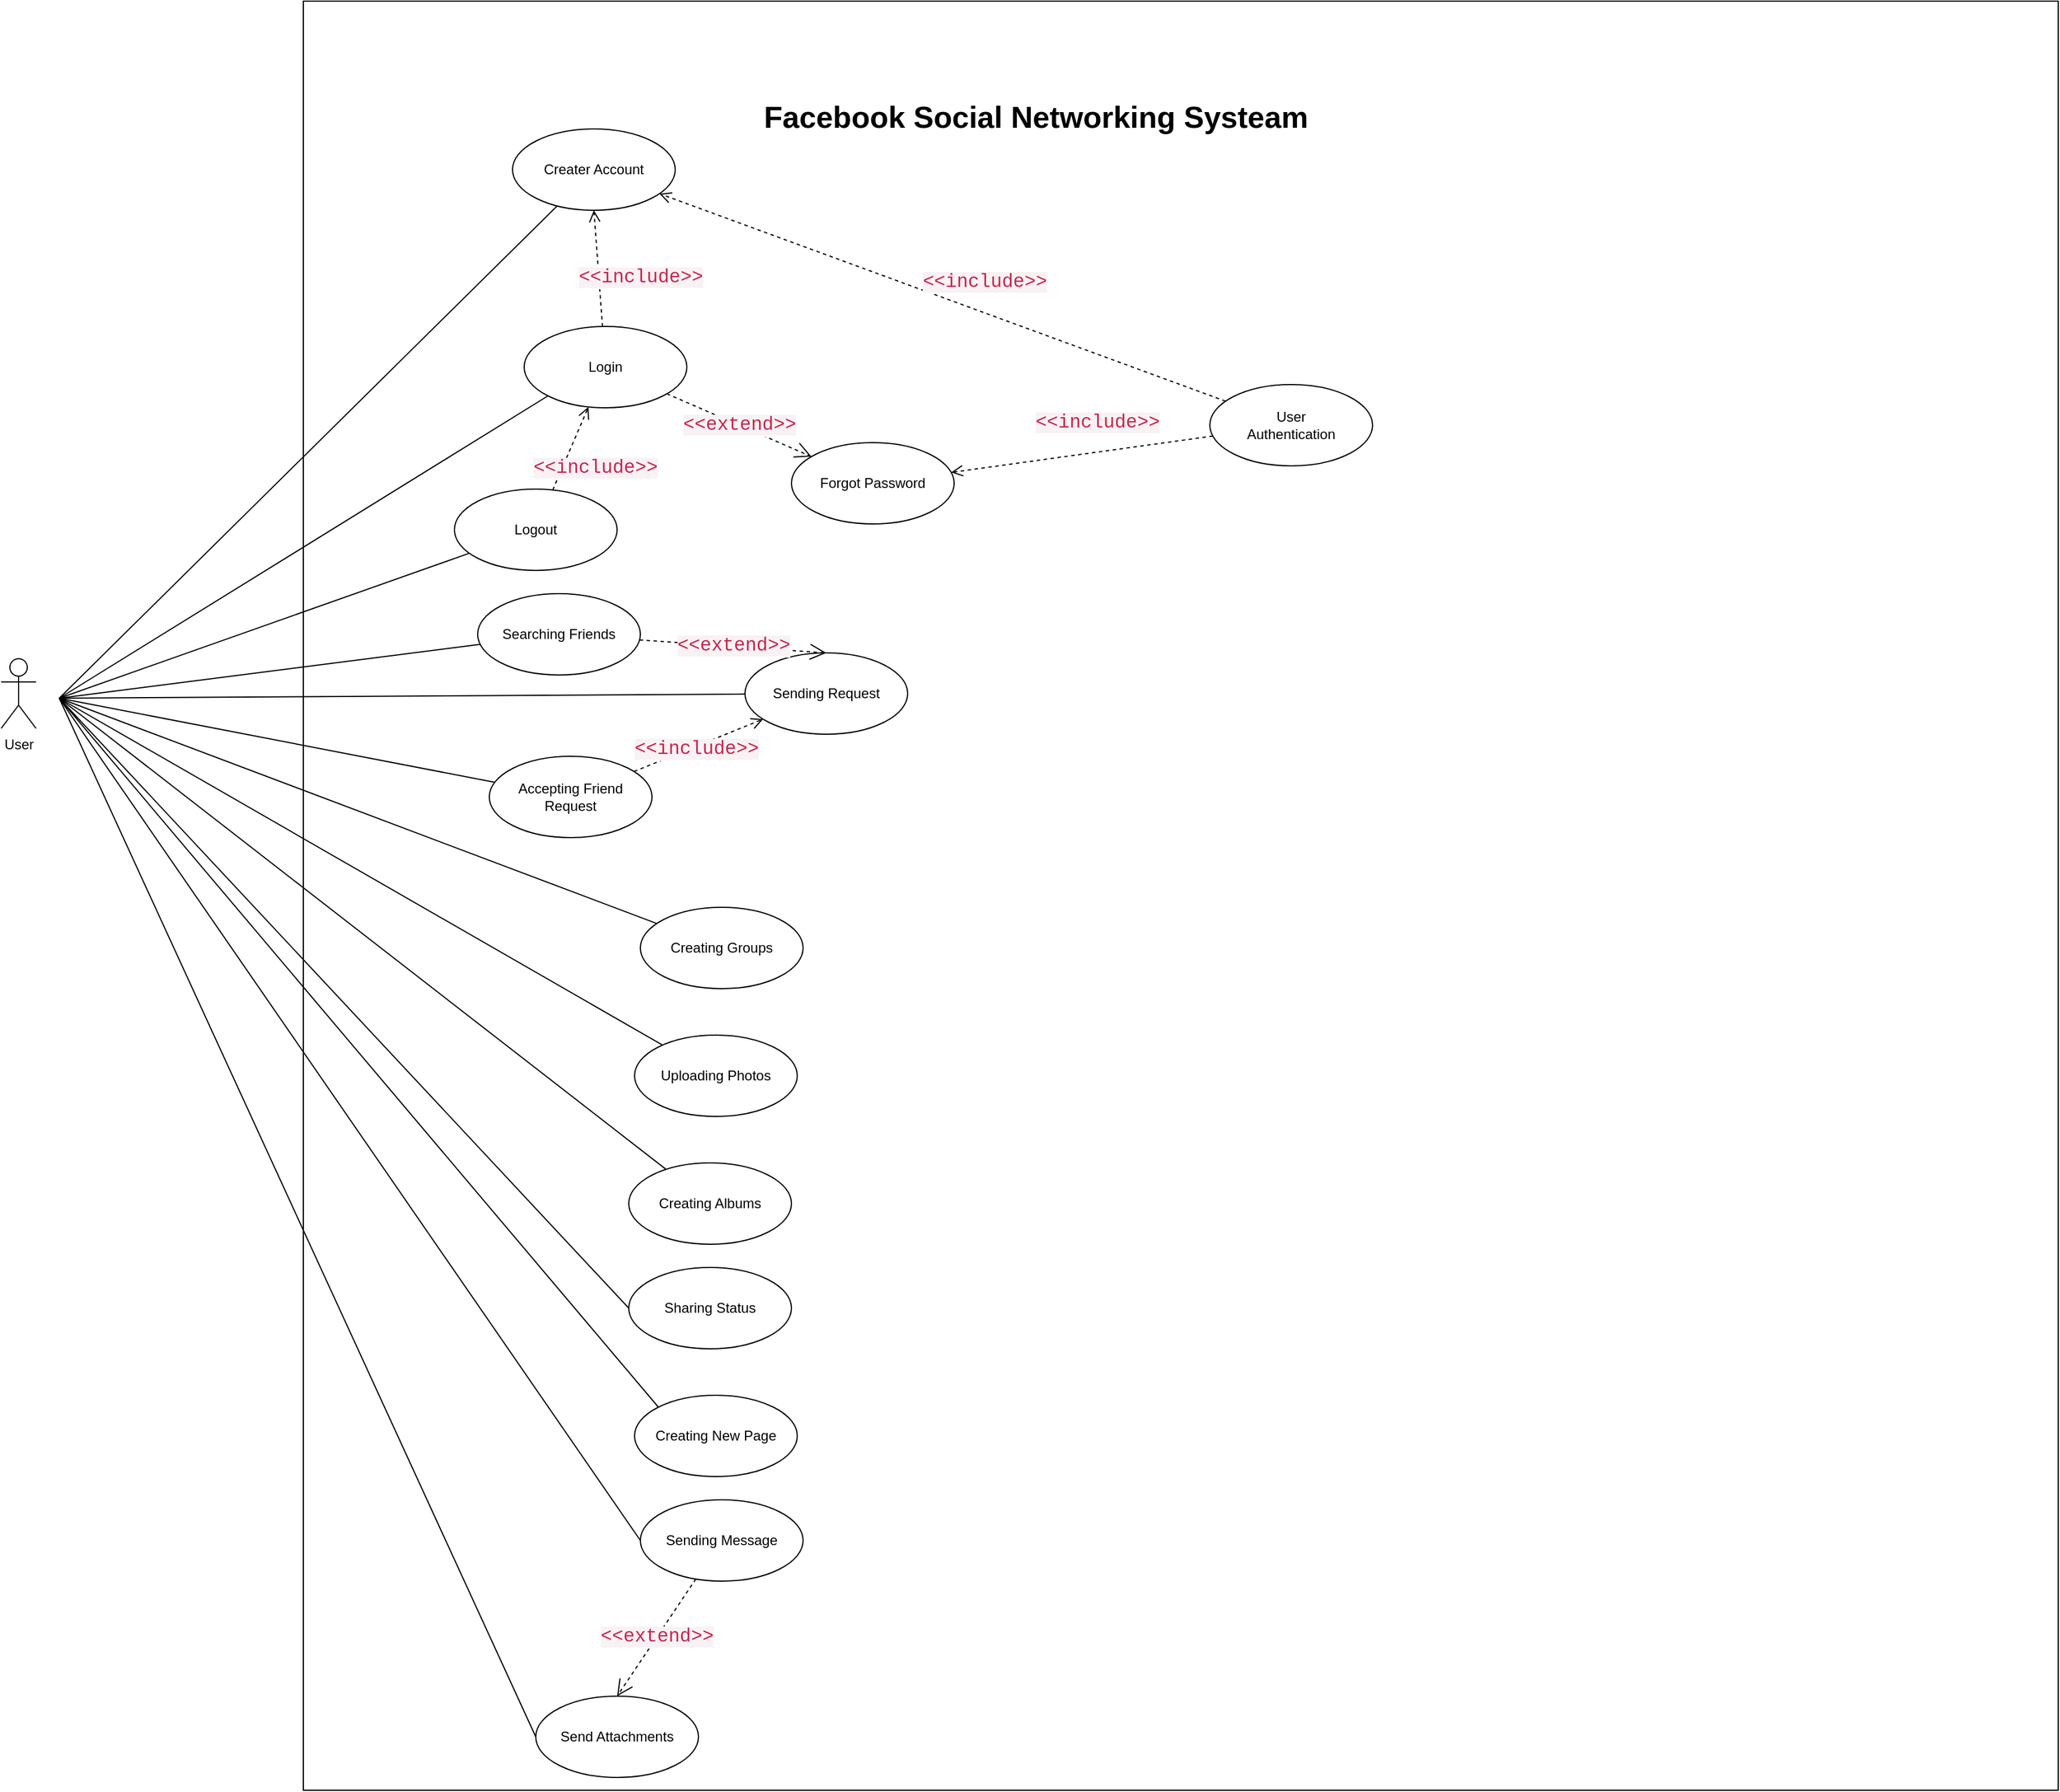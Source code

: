 <mxfile version="24.2.2" type="github">
  <diagram name="Trang-1" id="quiciZRrWTi8-ea0ZbG5">
    <mxGraphModel dx="2905" dy="2579" grid="1" gridSize="10" guides="1" tooltips="1" connect="1" arrows="1" fold="1" page="1" pageScale="1" pageWidth="827" pageHeight="1169" math="0" shadow="0">
      <root>
        <mxCell id="0" />
        <mxCell id="1" parent="0" />
        <mxCell id="Hnm38c4ndKEyhbJZax5G-2" value="&lt;span style=&quot;color: rgba(0, 0, 0, 0); font-family: monospace; font-size: 0px; text-align: start; text-wrap: nowrap;&quot;&gt;%3CmxGraphModel%3E%3Croot%3E%3CmxCell%20id%3D%220%22%2F%3E%3CmxCell%20id%3D%221%22%20parent%3D%220%22%2F%3E%3CmxCell%20id%3D%222%22%20value%3D%22Creater%20Account%22%20style%3D%22ellipse%3BwhiteSpace%3Dwrap%3Bhtml%3D1%3BstrokeColor%3Ddefault%3Balign%3Dcenter%3BverticalAlign%3Dmiddle%3BfontFamily%3DHelvetica%3BfontSize%3D12%3BfontColor%3Ddefault%3BfillColor%3Ddefault%3B%22%20vertex%3D%221%22%20parent%3D%221%22%3E%3CmxGeometry%20x%3D%22750%22%20y%3D%22-150%22%20width%3D%22140%22%20height%3D%2270%22%20as%3D%22geometry%22%2F%3E%3C%2FmxCell%3E%3C%2Froot%3E%3C%2FmxGraphModel%3E&lt;/span&gt;" style="html=1;whiteSpace=wrap;" vertex="1" parent="1">
          <mxGeometry x="510" y="-290" width="1510" height="1540" as="geometry" />
        </mxCell>
        <mxCell id="Hnm38c4ndKEyhbJZax5G-5" value="Sending Request" style="ellipse;whiteSpace=wrap;html=1;strokeColor=default;align=center;verticalAlign=middle;fontFamily=Helvetica;fontSize=12;fontColor=default;fillColor=default;" vertex="1" parent="1">
          <mxGeometry x="890" y="271" width="140" height="70" as="geometry" />
        </mxCell>
        <mxCell id="Hnm38c4ndKEyhbJZax5G-6" value="Accepting Friend Request" style="ellipse;whiteSpace=wrap;html=1;strokeColor=default;align=center;verticalAlign=middle;fontFamily=Helvetica;fontSize=12;fontColor=default;fillColor=default;" vertex="1" parent="1">
          <mxGeometry x="670" y="360" width="140" height="70" as="geometry" />
        </mxCell>
        <mxCell id="Hnm38c4ndKEyhbJZax5G-7" value="User&lt;div&gt;Authentication&lt;/div&gt;" style="ellipse;whiteSpace=wrap;html=1;strokeColor=default;align=center;verticalAlign=middle;fontFamily=Helvetica;fontSize=12;fontColor=default;fillColor=default;" vertex="1" parent="1">
          <mxGeometry x="1290" y="40" width="140" height="70" as="geometry" />
        </mxCell>
        <mxCell id="Hnm38c4ndKEyhbJZax5G-8" value="Creating Groups" style="ellipse;whiteSpace=wrap;html=1;strokeColor=default;align=center;verticalAlign=middle;fontFamily=Helvetica;fontSize=12;fontColor=default;fillColor=default;" vertex="1" parent="1">
          <mxGeometry x="800" y="490" width="140" height="70" as="geometry" />
        </mxCell>
        <mxCell id="Hnm38c4ndKEyhbJZax5G-9" value="Searching Friends" style="ellipse;whiteSpace=wrap;html=1;strokeColor=default;align=center;verticalAlign=middle;fontFamily=Helvetica;fontSize=12;fontColor=default;fillColor=default;" vertex="1" parent="1">
          <mxGeometry x="660" y="220" width="140" height="70" as="geometry" />
        </mxCell>
        <mxCell id="Hnm38c4ndKEyhbJZax5G-10" value="Creater Account" style="ellipse;whiteSpace=wrap;html=1;strokeColor=default;align=center;verticalAlign=middle;fontFamily=Helvetica;fontSize=12;fontColor=default;fillColor=default;" vertex="1" parent="1">
          <mxGeometry x="690" y="-180" width="140" height="70" as="geometry" />
        </mxCell>
        <mxCell id="Hnm38c4ndKEyhbJZax5G-28" value="User&lt;div&gt;&lt;br&gt;&lt;/div&gt;" style="shape=umlActor;verticalLabelPosition=bottom;verticalAlign=top;html=1;" vertex="1" parent="1">
          <mxGeometry x="250" y="276" width="30" height="60" as="geometry" />
        </mxCell>
        <mxCell id="Hnm38c4ndKEyhbJZax5G-29" value="" style="endArrow=none;html=1;rounded=0;" edge="1" parent="1" source="Hnm38c4ndKEyhbJZax5G-10">
          <mxGeometry width="50" height="50" relative="1" as="geometry">
            <mxPoint x="310" y="90" as="sourcePoint" />
            <mxPoint x="300" y="310" as="targetPoint" />
          </mxGeometry>
        </mxCell>
        <mxCell id="Hnm38c4ndKEyhbJZax5G-30" value="" style="endArrow=none;html=1;rounded=0;" edge="1" parent="1" source="Hnm38c4ndKEyhbJZax5G-5">
          <mxGeometry width="50" height="50" relative="1" as="geometry">
            <mxPoint x="320" y="100" as="sourcePoint" />
            <mxPoint x="300" y="310" as="targetPoint" />
          </mxGeometry>
        </mxCell>
        <mxCell id="Hnm38c4ndKEyhbJZax5G-31" value="" style="endArrow=none;html=1;rounded=0;" edge="1" parent="1" source="Hnm38c4ndKEyhbJZax5G-6">
          <mxGeometry width="50" height="50" relative="1" as="geometry">
            <mxPoint x="330" y="110" as="sourcePoint" />
            <mxPoint x="300" y="310" as="targetPoint" />
          </mxGeometry>
        </mxCell>
        <mxCell id="Hnm38c4ndKEyhbJZax5G-32" value="" style="endArrow=none;html=1;rounded=0;" edge="1" parent="1" source="Hnm38c4ndKEyhbJZax5G-35">
          <mxGeometry width="50" height="50" relative="1" as="geometry">
            <mxPoint x="340" y="120" as="sourcePoint" />
            <mxPoint x="300" y="310" as="targetPoint" />
          </mxGeometry>
        </mxCell>
        <mxCell id="Hnm38c4ndKEyhbJZax5G-33" value="" style="endArrow=none;html=1;rounded=0;" edge="1" parent="1" source="Hnm38c4ndKEyhbJZax5G-8">
          <mxGeometry width="50" height="50" relative="1" as="geometry">
            <mxPoint x="350" y="130" as="sourcePoint" />
            <mxPoint x="300" y="310" as="targetPoint" />
          </mxGeometry>
        </mxCell>
        <mxCell id="Hnm38c4ndKEyhbJZax5G-34" value="" style="endArrow=none;html=1;rounded=0;" edge="1" parent="1" source="Hnm38c4ndKEyhbJZax5G-9">
          <mxGeometry width="50" height="50" relative="1" as="geometry">
            <mxPoint x="360" y="140" as="sourcePoint" />
            <mxPoint x="300" y="310" as="targetPoint" />
          </mxGeometry>
        </mxCell>
        <mxCell id="Hnm38c4ndKEyhbJZax5G-35" value="Uploading Photos" style="ellipse;whiteSpace=wrap;html=1;strokeColor=default;align=center;verticalAlign=middle;fontFamily=Helvetica;fontSize=12;fontColor=default;fillColor=default;" vertex="1" parent="1">
          <mxGeometry x="795" y="600" width="140" height="70" as="geometry" />
        </mxCell>
        <mxCell id="Hnm38c4ndKEyhbJZax5G-36" value="Creating Albums" style="ellipse;whiteSpace=wrap;html=1;strokeColor=default;align=center;verticalAlign=middle;fontFamily=Helvetica;fontSize=12;fontColor=default;fillColor=default;" vertex="1" parent="1">
          <mxGeometry x="790" y="710" width="140" height="70" as="geometry" />
        </mxCell>
        <mxCell id="Hnm38c4ndKEyhbJZax5G-38" value="Sharing Status" style="ellipse;whiteSpace=wrap;html=1;strokeColor=default;align=center;verticalAlign=middle;fontFamily=Helvetica;fontSize=12;fontColor=default;fillColor=default;" vertex="1" parent="1">
          <mxGeometry x="790" y="800" width="140" height="70" as="geometry" />
        </mxCell>
        <mxCell id="Hnm38c4ndKEyhbJZax5G-39" value="Creating New Page" style="ellipse;whiteSpace=wrap;html=1;strokeColor=default;align=center;verticalAlign=middle;fontFamily=Helvetica;fontSize=12;fontColor=default;fillColor=default;" vertex="1" parent="1">
          <mxGeometry x="795" y="910" width="140" height="70" as="geometry" />
        </mxCell>
        <mxCell id="Hnm38c4ndKEyhbJZax5G-40" value="Sending Message" style="ellipse;whiteSpace=wrap;html=1;strokeColor=default;align=center;verticalAlign=middle;fontFamily=Helvetica;fontSize=12;fontColor=default;fillColor=default;" vertex="1" parent="1">
          <mxGeometry x="800" y="1000" width="140" height="70" as="geometry" />
        </mxCell>
        <mxCell id="Hnm38c4ndKEyhbJZax5G-41" value="Send Attachments" style="ellipse;whiteSpace=wrap;html=1;strokeColor=default;align=center;verticalAlign=middle;fontFamily=Helvetica;fontSize=12;fontColor=default;fillColor=default;" vertex="1" parent="1">
          <mxGeometry x="710" y="1169" width="140" height="70" as="geometry" />
        </mxCell>
        <mxCell id="Hnm38c4ndKEyhbJZax5G-42" value="" style="endArrow=none;html=1;rounded=0;" edge="1" parent="1" source="Hnm38c4ndKEyhbJZax5G-36">
          <mxGeometry width="50" height="50" relative="1" as="geometry">
            <mxPoint x="829" y="619" as="sourcePoint" />
            <mxPoint x="300" y="310" as="targetPoint" />
          </mxGeometry>
        </mxCell>
        <mxCell id="Hnm38c4ndKEyhbJZax5G-43" value="" style="endArrow=none;html=1;rounded=0;exitX=0;exitY=0.5;exitDx=0;exitDy=0;" edge="1" parent="1" source="Hnm38c4ndKEyhbJZax5G-38">
          <mxGeometry width="50" height="50" relative="1" as="geometry">
            <mxPoint x="839" y="629" as="sourcePoint" />
            <mxPoint x="300" y="310" as="targetPoint" />
          </mxGeometry>
        </mxCell>
        <mxCell id="Hnm38c4ndKEyhbJZax5G-44" value="" style="endArrow=none;html=1;rounded=0;exitX=0;exitY=0;exitDx=0;exitDy=0;" edge="1" parent="1" source="Hnm38c4ndKEyhbJZax5G-39">
          <mxGeometry width="50" height="50" relative="1" as="geometry">
            <mxPoint x="849" y="639" as="sourcePoint" />
            <mxPoint x="300" y="310" as="targetPoint" />
          </mxGeometry>
        </mxCell>
        <mxCell id="Hnm38c4ndKEyhbJZax5G-45" value="" style="endArrow=none;html=1;rounded=0;exitX=0;exitY=0.5;exitDx=0;exitDy=0;" edge="1" parent="1" source="Hnm38c4ndKEyhbJZax5G-40">
          <mxGeometry width="50" height="50" relative="1" as="geometry">
            <mxPoint x="859" y="649" as="sourcePoint" />
            <mxPoint x="300" y="310" as="targetPoint" />
          </mxGeometry>
        </mxCell>
        <mxCell id="Hnm38c4ndKEyhbJZax5G-46" value="" style="endArrow=none;html=1;rounded=0;exitX=0;exitY=0.5;exitDx=0;exitDy=0;" edge="1" parent="1" source="Hnm38c4ndKEyhbJZax5G-41">
          <mxGeometry width="50" height="50" relative="1" as="geometry">
            <mxPoint x="869" y="659" as="sourcePoint" />
            <mxPoint x="300" y="310" as="targetPoint" />
          </mxGeometry>
        </mxCell>
        <mxCell id="Hnm38c4ndKEyhbJZax5G-47" value="&lt;font style=&quot;font-size: 26px;&quot;&gt;Facebook Social Networking Systeam&lt;/font&gt;" style="text;align=center;fontStyle=1;verticalAlign=middle;spacingLeft=3;spacingRight=3;strokeColor=none;rotatable=0;points=[[0,0.5],[1,0.5]];portConstraint=eastwest;html=1;" vertex="1" parent="1">
          <mxGeometry x="610" y="-220" width="1060" height="60" as="geometry" />
        </mxCell>
        <mxCell id="Hnm38c4ndKEyhbJZax5G-52" value="&lt;span style=&quot;color: rgb(199, 37, 78); font-family: Menlo, Monaco, Consolas, &amp;quot;Courier New&amp;quot;, monospace; font-size: 16.2px; text-align: left; text-wrap: wrap; background-color: rgb(249, 242, 244);&quot;&gt;&amp;lt;&amp;lt;include&amp;gt;&amp;gt;&lt;/span&gt;" style="html=1;verticalAlign=bottom;endArrow=open;dashed=1;endSize=8;curved=0;rounded=0;" edge="1" parent="1" source="Hnm38c4ndKEyhbJZax5G-7" target="Hnm38c4ndKEyhbJZax5G-60">
          <mxGeometry x="-0.13" y="-13" relative="1" as="geometry">
            <mxPoint x="1089.998" y="140" as="sourcePoint" />
            <mxPoint x="1255.32" y="448.81" as="targetPoint" />
            <mxPoint as="offset" />
          </mxGeometry>
        </mxCell>
        <mxCell id="Hnm38c4ndKEyhbJZax5G-53" value="&lt;span style=&quot;color: rgb(199, 37, 78); font-family: Menlo, Monaco, Consolas, &amp;quot;Courier New&amp;quot;, monospace; font-size: 16.2px; text-align: left; text-wrap: wrap; background-color: rgb(249, 242, 244);&quot;&gt;&amp;lt;&amp;lt;extend&amp;gt;&amp;gt;&lt;/span&gt;" style="endArrow=open;endSize=12;dashed=1;html=1;rounded=0;entryX=0.5;entryY=0;entryDx=0;entryDy=0;" edge="1" parent="1" source="Hnm38c4ndKEyhbJZax5G-40" target="Hnm38c4ndKEyhbJZax5G-41">
          <mxGeometry width="160" relative="1" as="geometry">
            <mxPoint x="830" y="1040" as="sourcePoint" />
            <mxPoint x="990" y="1040" as="targetPoint" />
          </mxGeometry>
        </mxCell>
        <mxCell id="Hnm38c4ndKEyhbJZax5G-54" value="&lt;span style=&quot;color: rgb(199, 37, 78); font-family: Menlo, Monaco, Consolas, &amp;quot;Courier New&amp;quot;, monospace; font-size: 16.2px; text-align: left; text-wrap: wrap; background-color: rgb(249, 242, 244);&quot;&gt;&amp;lt;&amp;lt;extend&amp;gt;&amp;gt;&lt;/span&gt;" style="endArrow=open;endSize=12;dashed=1;html=1;rounded=0;entryX=0.5;entryY=0;entryDx=0;entryDy=0;" edge="1" parent="1" source="Hnm38c4ndKEyhbJZax5G-9" target="Hnm38c4ndKEyhbJZax5G-5">
          <mxGeometry width="160" relative="1" as="geometry">
            <mxPoint x="878" y="150" as="sourcePoint" />
            <mxPoint x="810" y="251" as="targetPoint" />
          </mxGeometry>
        </mxCell>
        <mxCell id="Hnm38c4ndKEyhbJZax5G-55" value="&lt;span style=&quot;color: rgb(199, 37, 78); font-family: Menlo, Monaco, Consolas, &amp;quot;Courier New&amp;quot;, monospace; font-size: 16.2px; text-align: left; text-wrap: wrap; background-color: rgb(249, 242, 244);&quot;&gt;&amp;lt;&amp;lt;include&amp;gt;&amp;gt;&lt;/span&gt;" style="html=1;verticalAlign=bottom;endArrow=open;dashed=1;endSize=8;curved=0;rounded=0;" edge="1" parent="1" source="Hnm38c4ndKEyhbJZax5G-6" target="Hnm38c4ndKEyhbJZax5G-5">
          <mxGeometry x="-0.13" y="-13" relative="1" as="geometry">
            <mxPoint x="1303" y="75" as="sourcePoint" />
            <mxPoint x="947" y="25" as="targetPoint" />
            <mxPoint as="offset" />
          </mxGeometry>
        </mxCell>
        <mxCell id="Hnm38c4ndKEyhbJZax5G-56" value="Login" style="ellipse;whiteSpace=wrap;html=1;strokeColor=default;align=center;verticalAlign=middle;fontFamily=Helvetica;fontSize=12;fontColor=default;fillColor=default;" vertex="1" parent="1">
          <mxGeometry x="700" y="-10" width="140" height="70" as="geometry" />
        </mxCell>
        <mxCell id="Hnm38c4ndKEyhbJZax5G-57" value="Logout" style="ellipse;whiteSpace=wrap;html=1;strokeColor=default;align=center;verticalAlign=middle;fontFamily=Helvetica;fontSize=12;fontColor=default;fillColor=default;" vertex="1" parent="1">
          <mxGeometry x="640" y="130" width="140" height="70" as="geometry" />
        </mxCell>
        <mxCell id="Hnm38c4ndKEyhbJZax5G-58" value="&lt;span style=&quot;color: rgb(199, 37, 78); font-family: Menlo, Monaco, Consolas, &amp;quot;Courier New&amp;quot;, monospace; font-size: 16.2px; text-align: left; text-wrap: wrap; background-color: rgb(249, 242, 244);&quot;&gt;&amp;lt;&amp;lt;include&amp;gt;&amp;gt;&lt;/span&gt;" style="html=1;verticalAlign=bottom;endArrow=open;dashed=1;endSize=8;curved=0;rounded=0;entryX=0.5;entryY=1;entryDx=0;entryDy=0;" edge="1" parent="1" source="Hnm38c4ndKEyhbJZax5G-56" target="Hnm38c4ndKEyhbJZax5G-10">
          <mxGeometry x="-0.452" y="-35" relative="1" as="geometry">
            <mxPoint x="1314" y="64" as="sourcePoint" />
            <mxPoint x="826" y="-114" as="targetPoint" />
            <mxPoint as="offset" />
          </mxGeometry>
        </mxCell>
        <mxCell id="Hnm38c4ndKEyhbJZax5G-59" value="&lt;span style=&quot;color: rgb(199, 37, 78); font-family: Menlo, Monaco, Consolas, &amp;quot;Courier New&amp;quot;, monospace; font-size: 16.2px; text-align: left; text-wrap: wrap; background-color: rgb(249, 242, 244);&quot;&gt;&amp;lt;&amp;lt;include&amp;gt;&amp;gt;&lt;/span&gt;" style="html=1;verticalAlign=bottom;endArrow=open;dashed=1;endSize=8;curved=0;rounded=0;" edge="1" parent="1" source="Hnm38c4ndKEyhbJZax5G-57" target="Hnm38c4ndKEyhbJZax5G-56">
          <mxGeometry x="-0.452" y="-32" relative="1" as="geometry">
            <mxPoint x="1324" y="74" as="sourcePoint" />
            <mxPoint x="836" y="-104" as="targetPoint" />
            <mxPoint x="-1" as="offset" />
          </mxGeometry>
        </mxCell>
        <mxCell id="Hnm38c4ndKEyhbJZax5G-60" value="Forgot Password" style="ellipse;whiteSpace=wrap;html=1;strokeColor=default;align=center;verticalAlign=middle;fontFamily=Helvetica;fontSize=12;fontColor=default;fillColor=default;" vertex="1" parent="1">
          <mxGeometry x="930" y="90" width="140" height="70" as="geometry" />
        </mxCell>
        <mxCell id="Hnm38c4ndKEyhbJZax5G-61" value="" style="endArrow=none;html=1;rounded=0;exitX=0;exitY=1;exitDx=0;exitDy=0;" edge="1" parent="1" source="Hnm38c4ndKEyhbJZax5G-56">
          <mxGeometry width="50" height="50" relative="1" as="geometry">
            <mxPoint x="738" y="-104" as="sourcePoint" />
            <mxPoint x="300" y="310" as="targetPoint" />
          </mxGeometry>
        </mxCell>
        <mxCell id="Hnm38c4ndKEyhbJZax5G-62" value="" style="endArrow=none;html=1;rounded=0;" edge="1" parent="1" source="Hnm38c4ndKEyhbJZax5G-57">
          <mxGeometry width="50" height="50" relative="1" as="geometry">
            <mxPoint x="731" y="60" as="sourcePoint" />
            <mxPoint x="300" y="310" as="targetPoint" />
          </mxGeometry>
        </mxCell>
        <mxCell id="Hnm38c4ndKEyhbJZax5G-63" value="&lt;span style=&quot;color: rgb(199, 37, 78); font-family: Menlo, Monaco, Consolas, &amp;quot;Courier New&amp;quot;, monospace; font-size: 16.2px; text-align: left; text-wrap: wrap; background-color: rgb(249, 242, 244);&quot;&gt;&amp;lt;&amp;lt;extend&amp;gt;&amp;gt;&lt;/span&gt;" style="endArrow=open;endSize=12;dashed=1;html=1;rounded=0;" edge="1" parent="1" source="Hnm38c4ndKEyhbJZax5G-56" target="Hnm38c4ndKEyhbJZax5G-60">
          <mxGeometry width="160" relative="1" as="geometry">
            <mxPoint x="809" y="270" as="sourcePoint" />
            <mxPoint x="970" y="281" as="targetPoint" />
          </mxGeometry>
        </mxCell>
        <mxCell id="Hnm38c4ndKEyhbJZax5G-64" value="&lt;span style=&quot;color: rgb(199, 37, 78); font-family: Menlo, Monaco, Consolas, &amp;quot;Courier New&amp;quot;, monospace; font-size: 16.2px; text-align: left; text-wrap: wrap; background-color: rgb(249, 242, 244);&quot;&gt;&amp;lt;&amp;lt;include&amp;gt;&amp;gt;&lt;/span&gt;" style="html=1;verticalAlign=bottom;endArrow=open;dashed=1;endSize=8;curved=0;rounded=0;" edge="1" parent="1" source="Hnm38c4ndKEyhbJZax5G-7" target="Hnm38c4ndKEyhbJZax5G-10">
          <mxGeometry x="-0.13" y="-13" relative="1" as="geometry">
            <mxPoint x="1314" y="60" as="sourcePoint" />
            <mxPoint x="826" y="-114" as="targetPoint" />
            <mxPoint as="offset" />
          </mxGeometry>
        </mxCell>
      </root>
    </mxGraphModel>
  </diagram>
</mxfile>
